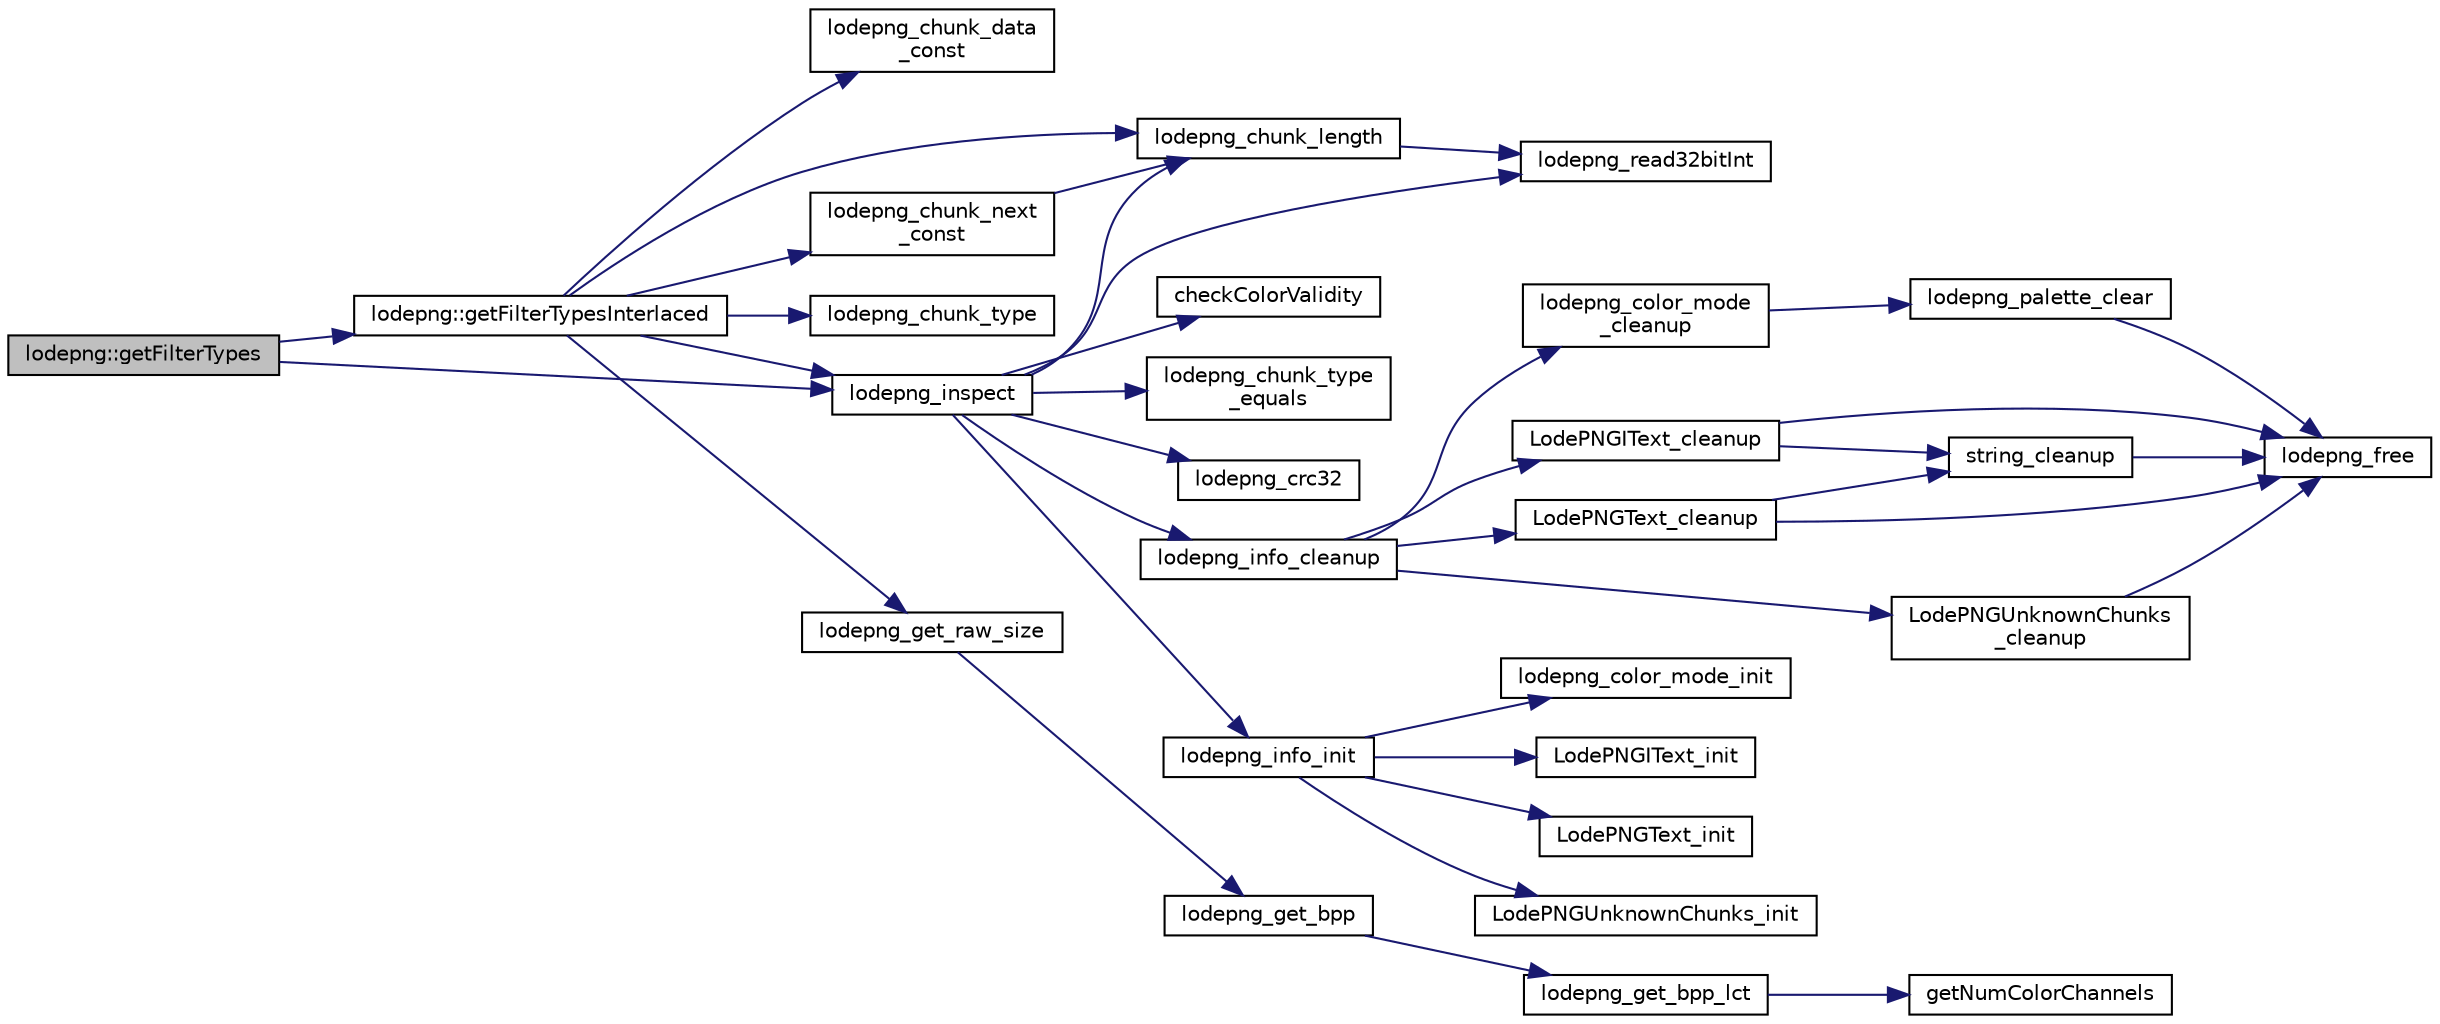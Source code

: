 digraph "lodepng::getFilterTypes"
{
 // LATEX_PDF_SIZE
  edge [fontname="Helvetica",fontsize="10",labelfontname="Helvetica",labelfontsize="10"];
  node [fontname="Helvetica",fontsize="10",shape=record];
  rankdir="LR";
  Node1 [label="lodepng::getFilterTypes",height=0.2,width=0.4,color="black", fillcolor="grey75", style="filled", fontcolor="black",tooltip=" "];
  Node1 -> Node2 [color="midnightblue",fontsize="10",style="solid",fontname="Helvetica"];
  Node2 [label="lodepng::getFilterTypesInterlaced",height=0.2,width=0.4,color="black", fillcolor="white", style="filled",URL="$namespacelodepng.html#a3f6f8b357f321bb188dec62efd6e3f96",tooltip=" "];
  Node2 -> Node3 [color="midnightblue",fontsize="10",style="solid",fontname="Helvetica"];
  Node3 [label="lodepng_chunk_data\l_const",height=0.2,width=0.4,color="black", fillcolor="white", style="filled",URL="$lodepng_8cpp.html#a18062ec4da645562be021ec5ce09c117",tooltip=" "];
  Node2 -> Node4 [color="midnightblue",fontsize="10",style="solid",fontname="Helvetica"];
  Node4 [label="lodepng_chunk_length",height=0.2,width=0.4,color="black", fillcolor="white", style="filled",URL="$lodepng_8cpp.html#ad52897a6aecee7dde053c468c6bedda2",tooltip=" "];
  Node4 -> Node5 [color="midnightblue",fontsize="10",style="solid",fontname="Helvetica"];
  Node5 [label="lodepng_read32bitInt",height=0.2,width=0.4,color="black", fillcolor="white", style="filled",URL="$lodepng_8cpp.html#ae0cbc68bfc44dcf1f3186c076272113b",tooltip=" "];
  Node2 -> Node6 [color="midnightblue",fontsize="10",style="solid",fontname="Helvetica"];
  Node6 [label="lodepng_chunk_next\l_const",height=0.2,width=0.4,color="black", fillcolor="white", style="filled",URL="$lodepng_8cpp.html#a20eec77cd3ca77b9c55499846ea9595a",tooltip=" "];
  Node6 -> Node4 [color="midnightblue",fontsize="10",style="solid",fontname="Helvetica"];
  Node2 -> Node7 [color="midnightblue",fontsize="10",style="solid",fontname="Helvetica"];
  Node7 [label="lodepng_chunk_type",height=0.2,width=0.4,color="black", fillcolor="white", style="filled",URL="$lodepng_8cpp.html#a2ccd8bef4daad75002f72308a5cbd0dc",tooltip=" "];
  Node2 -> Node8 [color="midnightblue",fontsize="10",style="solid",fontname="Helvetica"];
  Node8 [label="lodepng_get_raw_size",height=0.2,width=0.4,color="black", fillcolor="white", style="filled",URL="$lodepng_8cpp.html#a5861bf2c5a7c8976ea2dd6d21e8d58bd",tooltip=" "];
  Node8 -> Node9 [color="midnightblue",fontsize="10",style="solid",fontname="Helvetica"];
  Node9 [label="lodepng_get_bpp",height=0.2,width=0.4,color="black", fillcolor="white", style="filled",URL="$lodepng_8cpp.html#a83344b5c8c5839ca42858dd3578220ef",tooltip=" "];
  Node9 -> Node10 [color="midnightblue",fontsize="10",style="solid",fontname="Helvetica"];
  Node10 [label="lodepng_get_bpp_lct",height=0.2,width=0.4,color="black", fillcolor="white", style="filled",URL="$lodepng_8cpp.html#a581d8244dd5d40176291672a3d323b0f",tooltip=" "];
  Node10 -> Node11 [color="midnightblue",fontsize="10",style="solid",fontname="Helvetica"];
  Node11 [label="getNumColorChannels",height=0.2,width=0.4,color="black", fillcolor="white", style="filled",URL="$lodepng_8cpp.html#ab9f52674eca30cc5cbedc379d43f7358",tooltip=" "];
  Node2 -> Node12 [color="midnightblue",fontsize="10",style="solid",fontname="Helvetica"];
  Node12 [label="lodepng_inspect",height=0.2,width=0.4,color="black", fillcolor="white", style="filled",URL="$lodepng_8cpp.html#a0bee70fa0a93ca4463b35a3ceb9910e3",tooltip=" "];
  Node12 -> Node13 [color="midnightblue",fontsize="10",style="solid",fontname="Helvetica"];
  Node13 [label="checkColorValidity",height=0.2,width=0.4,color="black", fillcolor="white", style="filled",URL="$lodepng_8cpp.html#a82fb69d46cd6a5fce5bc16e33187c463",tooltip=" "];
  Node12 -> Node4 [color="midnightblue",fontsize="10",style="solid",fontname="Helvetica"];
  Node12 -> Node14 [color="midnightblue",fontsize="10",style="solid",fontname="Helvetica"];
  Node14 [label="lodepng_chunk_type\l_equals",height=0.2,width=0.4,color="black", fillcolor="white", style="filled",URL="$lodepng_8cpp.html#a5153305d442f8332326ef332316b06be",tooltip=" "];
  Node12 -> Node15 [color="midnightblue",fontsize="10",style="solid",fontname="Helvetica"];
  Node15 [label="lodepng_crc32",height=0.2,width=0.4,color="black", fillcolor="white", style="filled",URL="$lodepng_8cpp.html#a912814217b12a5e7a07f5ae745fc0701",tooltip=" "];
  Node12 -> Node16 [color="midnightblue",fontsize="10",style="solid",fontname="Helvetica"];
  Node16 [label="lodepng_info_cleanup",height=0.2,width=0.4,color="black", fillcolor="white", style="filled",URL="$lodepng_8cpp.html#ad4b9dc33569e24062e077f5a69ead178",tooltip=" "];
  Node16 -> Node17 [color="midnightblue",fontsize="10",style="solid",fontname="Helvetica"];
  Node17 [label="lodepng_color_mode\l_cleanup",height=0.2,width=0.4,color="black", fillcolor="white", style="filled",URL="$lodepng_8cpp.html#ab1c7709a984d5842ab314cf5d2dc2dcc",tooltip=" "];
  Node17 -> Node18 [color="midnightblue",fontsize="10",style="solid",fontname="Helvetica"];
  Node18 [label="lodepng_palette_clear",height=0.2,width=0.4,color="black", fillcolor="white", style="filled",URL="$lodepng_8cpp.html#a2aa729ce82079627789a0f8961c82f5e",tooltip=" "];
  Node18 -> Node19 [color="midnightblue",fontsize="10",style="solid",fontname="Helvetica"];
  Node19 [label="lodepng_free",height=0.2,width=0.4,color="black", fillcolor="white", style="filled",URL="$lodepng_8cpp.html#a5cabd4078527ba33b78791fac7e8b15c",tooltip=" "];
  Node16 -> Node20 [color="midnightblue",fontsize="10",style="solid",fontname="Helvetica"];
  Node20 [label="LodePNGIText_cleanup",height=0.2,width=0.4,color="black", fillcolor="white", style="filled",URL="$lodepng_8cpp.html#ae0c18287a11fa2fae4bcfb036461807a",tooltip=" "];
  Node20 -> Node19 [color="midnightblue",fontsize="10",style="solid",fontname="Helvetica"];
  Node20 -> Node21 [color="midnightblue",fontsize="10",style="solid",fontname="Helvetica"];
  Node21 [label="string_cleanup",height=0.2,width=0.4,color="black", fillcolor="white", style="filled",URL="$lodepng_8cpp.html#a9886d70ad5032ac8f25f5c1c7de03b58",tooltip=" "];
  Node21 -> Node19 [color="midnightblue",fontsize="10",style="solid",fontname="Helvetica"];
  Node16 -> Node22 [color="midnightblue",fontsize="10",style="solid",fontname="Helvetica"];
  Node22 [label="LodePNGText_cleanup",height=0.2,width=0.4,color="black", fillcolor="white", style="filled",URL="$lodepng_8cpp.html#ad38d63db1da8c6309032e9744d953327",tooltip=" "];
  Node22 -> Node19 [color="midnightblue",fontsize="10",style="solid",fontname="Helvetica"];
  Node22 -> Node21 [color="midnightblue",fontsize="10",style="solid",fontname="Helvetica"];
  Node16 -> Node23 [color="midnightblue",fontsize="10",style="solid",fontname="Helvetica"];
  Node23 [label="LodePNGUnknownChunks\l_cleanup",height=0.2,width=0.4,color="black", fillcolor="white", style="filled",URL="$lodepng_8cpp.html#af58b2200810536a52e78e16f79ffba97",tooltip=" "];
  Node23 -> Node19 [color="midnightblue",fontsize="10",style="solid",fontname="Helvetica"];
  Node12 -> Node24 [color="midnightblue",fontsize="10",style="solid",fontname="Helvetica"];
  Node24 [label="lodepng_info_init",height=0.2,width=0.4,color="black", fillcolor="white", style="filled",URL="$lodepng_8cpp.html#ae50c1ddde2fa8004b46da433f3e20974",tooltip=" "];
  Node24 -> Node25 [color="midnightblue",fontsize="10",style="solid",fontname="Helvetica"];
  Node25 [label="lodepng_color_mode_init",height=0.2,width=0.4,color="black", fillcolor="white", style="filled",URL="$lodepng_8cpp.html#a66345d4cdab130c6cbd3166d7a0a5257",tooltip=" "];
  Node24 -> Node26 [color="midnightblue",fontsize="10",style="solid",fontname="Helvetica"];
  Node26 [label="LodePNGIText_init",height=0.2,width=0.4,color="black", fillcolor="white", style="filled",URL="$lodepng_8cpp.html#aa429acf1f7fd6c5325c7c9f389494ccd",tooltip=" "];
  Node24 -> Node27 [color="midnightblue",fontsize="10",style="solid",fontname="Helvetica"];
  Node27 [label="LodePNGText_init",height=0.2,width=0.4,color="black", fillcolor="white", style="filled",URL="$lodepng_8cpp.html#a4f5e10653bafe3ae7f2f7d338901c56b",tooltip=" "];
  Node24 -> Node28 [color="midnightblue",fontsize="10",style="solid",fontname="Helvetica"];
  Node28 [label="LodePNGUnknownChunks_init",height=0.2,width=0.4,color="black", fillcolor="white", style="filled",URL="$lodepng_8cpp.html#a8a9b8e191230b19ebb61a33c3681626a",tooltip=" "];
  Node12 -> Node5 [color="midnightblue",fontsize="10",style="solid",fontname="Helvetica"];
  Node1 -> Node12 [color="midnightblue",fontsize="10",style="solid",fontname="Helvetica"];
}
